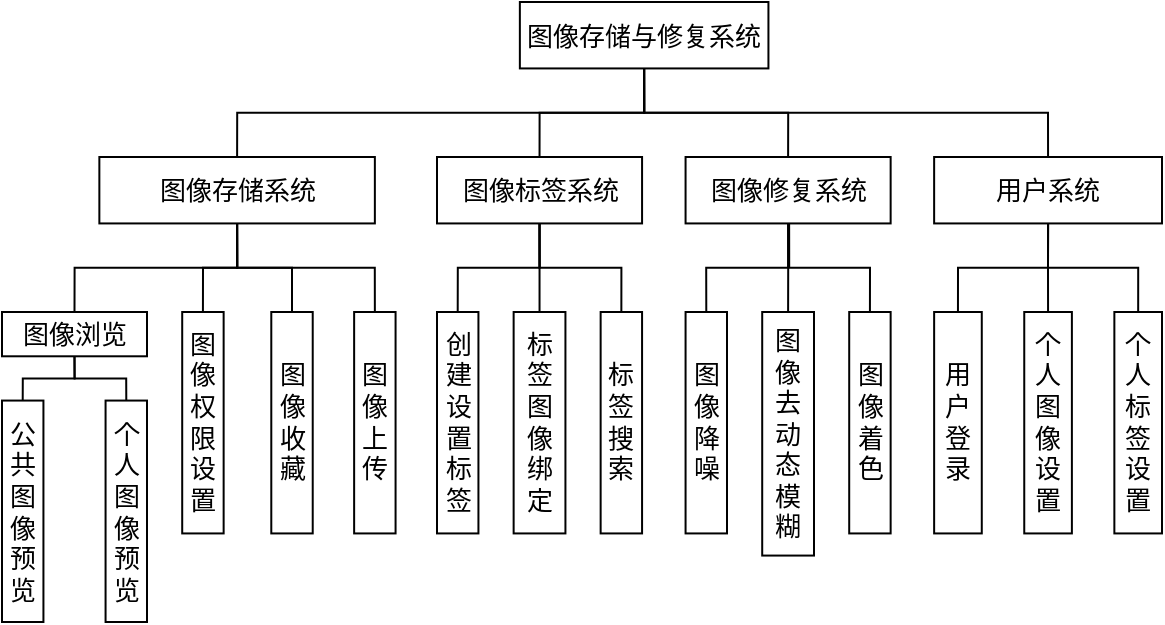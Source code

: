 <mxfile version="21.2.9" type="github">
  <diagram name="第 1 页" id="iMcofbvROrFCo-YO9Vs_">
    <mxGraphModel dx="819" dy="426" grid="1" gridSize="10" guides="1" tooltips="1" connect="1" arrows="1" fold="1" page="1" pageScale="1" pageWidth="583" pageHeight="827" math="0" shadow="0">
      <root>
        <mxCell id="0" />
        <mxCell id="1" parent="0" />
        <mxCell id="7Xu_Gq0dWQEim5B7DnOH-59" value="" style="group" vertex="1" connectable="0" parent="1">
          <mxGeometry width="580" height="310" as="geometry" />
        </mxCell>
        <mxCell id="7Xu_Gq0dWQEim5B7DnOH-5" value="图像存储与修复系统" style="rounded=0;whiteSpace=wrap;html=1;fontFamily=宋体;fontSize=13;" vertex="1" parent="7Xu_Gq0dWQEim5B7DnOH-59">
          <mxGeometry x="258.929" width="124.286" height="33.214" as="geometry" />
        </mxCell>
        <mxCell id="7Xu_Gq0dWQEim5B7DnOH-19" value="图像存储系统" style="rounded=0;whiteSpace=wrap;html=1;fontSize=13;fontFamily=宋体;" vertex="1" parent="7Xu_Gq0dWQEim5B7DnOH-59">
          <mxGeometry x="48.679" y="77.5" width="137.75" height="33.214" as="geometry" />
        </mxCell>
        <mxCell id="7Xu_Gq0dWQEim5B7DnOH-2" style="rounded=0;orthogonalLoop=1;jettySize=auto;html=1;exitX=0.5;exitY=1;exitDx=0;exitDy=0;entryX=0.5;entryY=0;entryDx=0;entryDy=0;edgeStyle=orthogonalEdgeStyle;endArrow=none;endFill=0;fontFamily=宋体;" edge="1" parent="7Xu_Gq0dWQEim5B7DnOH-59" source="7Xu_Gq0dWQEim5B7DnOH-5" target="7Xu_Gq0dWQEim5B7DnOH-19">
          <mxGeometry relative="1" as="geometry" />
        </mxCell>
        <mxCell id="7Xu_Gq0dWQEim5B7DnOH-55" style="edgeStyle=orthogonalEdgeStyle;shape=connector;rounded=0;orthogonalLoop=1;jettySize=auto;html=1;exitX=0.5;exitY=0;exitDx=0;exitDy=0;entryX=0.5;entryY=1;entryDx=0;entryDy=0;labelBackgroundColor=default;strokeColor=default;fontFamily=Helvetica;fontSize=11;fontColor=default;endArrow=none;endFill=0;" edge="1" parent="7Xu_Gq0dWQEim5B7DnOH-59" source="7Xu_Gq0dWQEim5B7DnOH-21" target="7Xu_Gq0dWQEim5B7DnOH-19">
          <mxGeometry relative="1" as="geometry" />
        </mxCell>
        <mxCell id="7Xu_Gq0dWQEim5B7DnOH-21" value="图像权限设置" style="rounded=0;whiteSpace=wrap;html=1;fontSize=13;fontFamily=宋体;" vertex="1" parent="7Xu_Gq0dWQEim5B7DnOH-59">
          <mxGeometry x="90.107" y="155.0" width="20.714" height="110.714" as="geometry" />
        </mxCell>
        <mxCell id="7Xu_Gq0dWQEim5B7DnOH-56" style="edgeStyle=orthogonalEdgeStyle;shape=connector;rounded=0;orthogonalLoop=1;jettySize=auto;html=1;exitX=0.5;exitY=0;exitDx=0;exitDy=0;entryX=0.5;entryY=1;entryDx=0;entryDy=0;labelBackgroundColor=default;strokeColor=default;fontFamily=Helvetica;fontSize=11;fontColor=default;endArrow=none;endFill=0;" edge="1" parent="7Xu_Gq0dWQEim5B7DnOH-59" source="7Xu_Gq0dWQEim5B7DnOH-23" target="7Xu_Gq0dWQEim5B7DnOH-19">
          <mxGeometry relative="1" as="geometry" />
        </mxCell>
        <mxCell id="7Xu_Gq0dWQEim5B7DnOH-23" value="图像收藏" style="rounded=0;whiteSpace=wrap;html=1;fontSize=13;fontFamily=宋体;" vertex="1" parent="7Xu_Gq0dWQEim5B7DnOH-59">
          <mxGeometry x="134.643" y="155.0" width="20.714" height="110.714" as="geometry" />
        </mxCell>
        <mxCell id="7Xu_Gq0dWQEim5B7DnOH-32" style="edgeStyle=orthogonalEdgeStyle;shape=connector;rounded=0;orthogonalLoop=1;jettySize=auto;html=1;exitX=0.5;exitY=0;exitDx=0;exitDy=0;entryX=0.5;entryY=1;entryDx=0;entryDy=0;labelBackgroundColor=default;strokeColor=default;fontFamily=Helvetica;fontSize=11;fontColor=default;endArrow=none;endFill=0;" edge="1" parent="7Xu_Gq0dWQEim5B7DnOH-59" source="7Xu_Gq0dWQEim5B7DnOH-8" target="7Xu_Gq0dWQEim5B7DnOH-19">
          <mxGeometry relative="1" as="geometry" />
        </mxCell>
        <mxCell id="7Xu_Gq0dWQEim5B7DnOH-8" value="图像浏览" style="rounded=0;whiteSpace=wrap;html=1;fontSize=13;fontFamily=宋体;" vertex="1" parent="7Xu_Gq0dWQEim5B7DnOH-59">
          <mxGeometry y="155.0" width="72.5" height="22.143" as="geometry" />
        </mxCell>
        <mxCell id="7Xu_Gq0dWQEim5B7DnOH-13" value="公共图像预览" style="rounded=0;whiteSpace=wrap;html=1;fontSize=13;fontFamily=宋体;" vertex="1" parent="7Xu_Gq0dWQEim5B7DnOH-59">
          <mxGeometry y="199.286" width="20.714" height="110.714" as="geometry" />
        </mxCell>
        <mxCell id="7Xu_Gq0dWQEim5B7DnOH-6" style="edgeStyle=orthogonalEdgeStyle;shape=connector;rounded=0;orthogonalLoop=1;jettySize=auto;html=1;exitX=0.5;exitY=1;exitDx=0;exitDy=0;entryX=0.5;entryY=0;entryDx=0;entryDy=0;labelBackgroundColor=default;strokeColor=default;fontFamily=宋体;fontSize=11;fontColor=default;endArrow=none;endFill=0;" edge="1" parent="7Xu_Gq0dWQEim5B7DnOH-59" source="7Xu_Gq0dWQEim5B7DnOH-8" target="7Xu_Gq0dWQEim5B7DnOH-13">
          <mxGeometry relative="1" as="geometry">
            <Array as="points">
              <mxPoint x="36.25" y="188.214" />
              <mxPoint x="10.357" y="188.214" />
            </Array>
          </mxGeometry>
        </mxCell>
        <mxCell id="7Xu_Gq0dWQEim5B7DnOH-14" value="个人图像预览" style="rounded=0;whiteSpace=wrap;html=1;fontSize=13;fontFamily=宋体;" vertex="1" parent="7Xu_Gq0dWQEim5B7DnOH-59">
          <mxGeometry x="51.786" y="199.286" width="20.714" height="110.714" as="geometry" />
        </mxCell>
        <mxCell id="7Xu_Gq0dWQEim5B7DnOH-7" style="edgeStyle=orthogonalEdgeStyle;shape=connector;rounded=0;orthogonalLoop=1;jettySize=auto;html=1;exitX=0.5;exitY=1;exitDx=0;exitDy=0;entryX=0.5;entryY=0;entryDx=0;entryDy=0;labelBackgroundColor=default;strokeColor=default;fontFamily=宋体;fontSize=11;fontColor=default;endArrow=none;endFill=0;" edge="1" parent="7Xu_Gq0dWQEim5B7DnOH-59" source="7Xu_Gq0dWQEim5B7DnOH-8" target="7Xu_Gq0dWQEim5B7DnOH-14">
          <mxGeometry relative="1" as="geometry">
            <Array as="points">
              <mxPoint x="36.25" y="188.214" />
              <mxPoint x="62.143" y="188.214" />
            </Array>
          </mxGeometry>
        </mxCell>
        <mxCell id="7Xu_Gq0dWQEim5B7DnOH-35" value="" style="group" vertex="1" connectable="0" parent="7Xu_Gq0dWQEim5B7DnOH-59">
          <mxGeometry x="466.071" y="77.5" width="113.929" height="188.214" as="geometry" />
        </mxCell>
        <mxCell id="7Xu_Gq0dWQEim5B7DnOH-9" value="用户系统" style="rounded=0;whiteSpace=wrap;html=1;fontSize=13;fontFamily=宋体;" vertex="1" parent="7Xu_Gq0dWQEim5B7DnOH-35">
          <mxGeometry width="113.929" height="33.214" as="geometry" />
        </mxCell>
        <mxCell id="7Xu_Gq0dWQEim5B7DnOH-24" style="edgeStyle=orthogonalEdgeStyle;shape=connector;rounded=0;orthogonalLoop=1;jettySize=auto;html=1;exitX=0.5;exitY=0;exitDx=0;exitDy=0;entryX=0.5;entryY=1;entryDx=0;entryDy=0;labelBackgroundColor=default;strokeColor=default;fontFamily=宋体;fontSize=11;fontColor=default;endArrow=none;endFill=0;" edge="1" parent="7Xu_Gq0dWQEim5B7DnOH-35" source="7Xu_Gq0dWQEim5B7DnOH-25" target="7Xu_Gq0dWQEim5B7DnOH-9">
          <mxGeometry relative="1" as="geometry" />
        </mxCell>
        <mxCell id="7Xu_Gq0dWQEim5B7DnOH-25" value="用户登录" style="rounded=0;whiteSpace=wrap;html=1;fontSize=13;fontFamily=宋体;" vertex="1" parent="7Xu_Gq0dWQEim5B7DnOH-35">
          <mxGeometry y="77.5" width="23.821" height="110.714" as="geometry" />
        </mxCell>
        <mxCell id="7Xu_Gq0dWQEim5B7DnOH-26" style="edgeStyle=orthogonalEdgeStyle;shape=connector;rounded=0;orthogonalLoop=1;jettySize=auto;html=1;exitX=0.5;exitY=0;exitDx=0;exitDy=0;entryX=0.5;entryY=1;entryDx=0;entryDy=0;labelBackgroundColor=default;strokeColor=default;fontFamily=宋体;fontSize=11;fontColor=default;endArrow=none;endFill=0;" edge="1" parent="7Xu_Gq0dWQEim5B7DnOH-35" source="7Xu_Gq0dWQEim5B7DnOH-27" target="7Xu_Gq0dWQEim5B7DnOH-9">
          <mxGeometry relative="1" as="geometry" />
        </mxCell>
        <mxCell id="7Xu_Gq0dWQEim5B7DnOH-27" value="个人标签设置" style="rounded=0;whiteSpace=wrap;html=1;fontSize=13;fontFamily=宋体;" vertex="1" parent="7Xu_Gq0dWQEim5B7DnOH-35">
          <mxGeometry x="90.107" y="77.5" width="23.821" height="110.714" as="geometry" />
        </mxCell>
        <mxCell id="7Xu_Gq0dWQEim5B7DnOH-34" style="edgeStyle=orthogonalEdgeStyle;shape=connector;rounded=0;orthogonalLoop=1;jettySize=auto;html=1;exitX=0.5;exitY=0;exitDx=0;exitDy=0;labelBackgroundColor=default;strokeColor=default;fontFamily=Helvetica;fontSize=11;fontColor=default;endArrow=none;endFill=0;" edge="1" parent="7Xu_Gq0dWQEim5B7DnOH-35" source="7Xu_Gq0dWQEim5B7DnOH-33">
          <mxGeometry relative="1" as="geometry">
            <mxPoint x="56.964" y="33.214" as="targetPoint" />
          </mxGeometry>
        </mxCell>
        <mxCell id="7Xu_Gq0dWQEim5B7DnOH-33" value="个人图像设置" style="rounded=0;whiteSpace=wrap;html=1;fontSize=13;fontFamily=宋体;" vertex="1" parent="7Xu_Gq0dWQEim5B7DnOH-35">
          <mxGeometry x="45.054" y="77.5" width="23.821" height="110.714" as="geometry" />
        </mxCell>
        <mxCell id="7Xu_Gq0dWQEim5B7DnOH-3" style="edgeStyle=orthogonalEdgeStyle;rounded=0;orthogonalLoop=1;jettySize=auto;html=1;exitX=0.5;exitY=1;exitDx=0;exitDy=0;entryX=0.5;entryY=0;entryDx=0;entryDy=0;endArrow=none;endFill=0;fontFamily=宋体;" edge="1" parent="7Xu_Gq0dWQEim5B7DnOH-59" source="7Xu_Gq0dWQEim5B7DnOH-5" target="7Xu_Gq0dWQEim5B7DnOH-9">
          <mxGeometry relative="1" as="geometry" />
        </mxCell>
        <mxCell id="7Xu_Gq0dWQEim5B7DnOH-42" style="edgeStyle=orthogonalEdgeStyle;shape=connector;rounded=0;orthogonalLoop=1;jettySize=auto;html=1;exitX=0.5;exitY=0;exitDx=0;exitDy=0;entryX=0.5;entryY=1;entryDx=0;entryDy=0;labelBackgroundColor=default;strokeColor=default;fontFamily=Helvetica;fontSize=11;fontColor=default;endArrow=none;endFill=0;" edge="1" parent="7Xu_Gq0dWQEim5B7DnOH-59" source="7Xu_Gq0dWQEim5B7DnOH-36" target="7Xu_Gq0dWQEim5B7DnOH-5">
          <mxGeometry relative="1" as="geometry" />
        </mxCell>
        <mxCell id="7Xu_Gq0dWQEim5B7DnOH-45" style="edgeStyle=orthogonalEdgeStyle;shape=connector;rounded=0;orthogonalLoop=1;jettySize=auto;html=1;exitX=0.5;exitY=0;exitDx=0;exitDy=0;entryX=0.5;entryY=1;entryDx=0;entryDy=0;labelBackgroundColor=default;strokeColor=default;fontFamily=Helvetica;fontSize=11;fontColor=default;endArrow=none;endFill=0;" edge="1" parent="7Xu_Gq0dWQEim5B7DnOH-59" source="7Xu_Gq0dWQEim5B7DnOH-43" target="7Xu_Gq0dWQEim5B7DnOH-19">
          <mxGeometry relative="1" as="geometry" />
        </mxCell>
        <mxCell id="7Xu_Gq0dWQEim5B7DnOH-43" value="图像上传" style="rounded=0;whiteSpace=wrap;html=1;fontSize=13;fontFamily=宋体;" vertex="1" parent="7Xu_Gq0dWQEim5B7DnOH-59">
          <mxGeometry x="176.071" y="155.0" width="20.714" height="110.714" as="geometry" />
        </mxCell>
        <mxCell id="7Xu_Gq0dWQEim5B7DnOH-57" style="edgeStyle=orthogonalEdgeStyle;shape=connector;rounded=0;orthogonalLoop=1;jettySize=auto;html=1;exitX=0.5;exitY=0;exitDx=0;exitDy=0;entryX=0.5;entryY=1;entryDx=0;entryDy=0;labelBackgroundColor=default;strokeColor=default;fontFamily=Helvetica;fontSize=11;fontColor=default;endArrow=none;endFill=0;" edge="1" parent="7Xu_Gq0dWQEim5B7DnOH-59" source="7Xu_Gq0dWQEim5B7DnOH-47" target="7Xu_Gq0dWQEim5B7DnOH-5">
          <mxGeometry relative="1" as="geometry" />
        </mxCell>
        <mxCell id="7Xu_Gq0dWQEim5B7DnOH-47" value="图像修复系统" style="rounded=0;whiteSpace=wrap;html=1;fontSize=13;fontFamily=宋体;" vertex="1" parent="7Xu_Gq0dWQEim5B7DnOH-59">
          <mxGeometry x="341.786" y="77.5" width="102.536" height="33.214" as="geometry" />
        </mxCell>
        <mxCell id="7Xu_Gq0dWQEim5B7DnOH-51" style="edgeStyle=orthogonalEdgeStyle;shape=connector;rounded=0;orthogonalLoop=1;jettySize=auto;html=1;exitX=0.5;exitY=0;exitDx=0;exitDy=0;entryX=0.5;entryY=1;entryDx=0;entryDy=0;labelBackgroundColor=default;strokeColor=default;fontFamily=Helvetica;fontSize=11;fontColor=default;endArrow=none;endFill=0;" edge="1" parent="7Xu_Gq0dWQEim5B7DnOH-59" source="7Xu_Gq0dWQEim5B7DnOH-48" target="7Xu_Gq0dWQEim5B7DnOH-47">
          <mxGeometry relative="1" as="geometry" />
        </mxCell>
        <mxCell id="7Xu_Gq0dWQEim5B7DnOH-48" value="图像降噪" style="rounded=0;whiteSpace=wrap;html=1;fontSize=13;fontFamily=宋体;" vertex="1" parent="7Xu_Gq0dWQEim5B7DnOH-59">
          <mxGeometry x="341.786" y="155.0" width="20.714" height="110.714" as="geometry" />
        </mxCell>
        <mxCell id="7Xu_Gq0dWQEim5B7DnOH-52" style="edgeStyle=orthogonalEdgeStyle;shape=connector;rounded=0;orthogonalLoop=1;jettySize=auto;html=1;exitX=0.5;exitY=0;exitDx=0;exitDy=0;labelBackgroundColor=default;strokeColor=default;fontFamily=Helvetica;fontSize=11;fontColor=default;endArrow=none;endFill=0;" edge="1" parent="7Xu_Gq0dWQEim5B7DnOH-59" source="7Xu_Gq0dWQEim5B7DnOH-49">
          <mxGeometry relative="1" as="geometry">
            <mxPoint x="393.093" y="110.714" as="targetPoint" />
          </mxGeometry>
        </mxCell>
        <mxCell id="7Xu_Gq0dWQEim5B7DnOH-49" value="图像去动态模糊" style="rounded=0;whiteSpace=wrap;html=1;fontSize=13;fontFamily=宋体;" vertex="1" parent="7Xu_Gq0dWQEim5B7DnOH-59">
          <mxGeometry x="380.107" y="155.0" width="25.893" height="121.786" as="geometry" />
        </mxCell>
        <mxCell id="7Xu_Gq0dWQEim5B7DnOH-53" style="edgeStyle=orthogonalEdgeStyle;shape=connector;rounded=0;orthogonalLoop=1;jettySize=auto;html=1;exitX=0.5;exitY=0;exitDx=0;exitDy=0;labelBackgroundColor=default;strokeColor=default;fontFamily=Helvetica;fontSize=11;fontColor=default;endArrow=none;endFill=0;" edge="1" parent="7Xu_Gq0dWQEim5B7DnOH-59" source="7Xu_Gq0dWQEim5B7DnOH-50">
          <mxGeometry relative="1" as="geometry">
            <mxPoint x="393.571" y="110.714" as="targetPoint" />
            <Array as="points">
              <mxPoint x="433.964" y="132.857" />
              <mxPoint x="393.571" y="132.857" />
            </Array>
          </mxGeometry>
        </mxCell>
        <mxCell id="7Xu_Gq0dWQEim5B7DnOH-50" value="图像着色" style="rounded=0;whiteSpace=wrap;html=1;fontSize=13;fontFamily=宋体;" vertex="1" parent="7Xu_Gq0dWQEim5B7DnOH-59">
          <mxGeometry x="423.607" y="155.0" width="20.714" height="110.714" as="geometry" />
        </mxCell>
        <mxCell id="7Xu_Gq0dWQEim5B7DnOH-58" value="" style="group" vertex="1" connectable="0" parent="7Xu_Gq0dWQEim5B7DnOH-59">
          <mxGeometry x="217.5" y="77.5" width="102.536" height="188.214" as="geometry" />
        </mxCell>
        <mxCell id="7Xu_Gq0dWQEim5B7DnOH-36" value="图像标签系统" style="rounded=0;whiteSpace=wrap;html=1;fontSize=13;fontFamily=宋体;" vertex="1" parent="7Xu_Gq0dWQEim5B7DnOH-58">
          <mxGeometry width="102.536" height="33.214" as="geometry" />
        </mxCell>
        <mxCell id="7Xu_Gq0dWQEim5B7DnOH-40" style="edgeStyle=orthogonalEdgeStyle;shape=connector;rounded=0;orthogonalLoop=1;jettySize=auto;html=1;exitX=0.5;exitY=0;exitDx=0;exitDy=0;entryX=0.5;entryY=1;entryDx=0;entryDy=0;labelBackgroundColor=default;strokeColor=default;fontFamily=Helvetica;fontSize=11;fontColor=default;endArrow=none;endFill=0;" edge="1" parent="7Xu_Gq0dWQEim5B7DnOH-58" source="7Xu_Gq0dWQEim5B7DnOH-37" target="7Xu_Gq0dWQEim5B7DnOH-36">
          <mxGeometry relative="1" as="geometry" />
        </mxCell>
        <mxCell id="7Xu_Gq0dWQEim5B7DnOH-37" value="创建设置标签" style="rounded=0;whiteSpace=wrap;html=1;fontSize=13;fontFamily=宋体;" vertex="1" parent="7Xu_Gq0dWQEim5B7DnOH-58">
          <mxGeometry y="77.5" width="20.714" height="110.714" as="geometry" />
        </mxCell>
        <mxCell id="7Xu_Gq0dWQEim5B7DnOH-41" style="edgeStyle=orthogonalEdgeStyle;shape=connector;rounded=0;orthogonalLoop=1;jettySize=auto;html=1;exitX=0.5;exitY=0;exitDx=0;exitDy=0;entryX=0.5;entryY=1;entryDx=0;entryDy=0;labelBackgroundColor=default;strokeColor=default;fontFamily=Helvetica;fontSize=11;fontColor=default;endArrow=none;endFill=0;" edge="1" parent="7Xu_Gq0dWQEim5B7DnOH-58" source="7Xu_Gq0dWQEim5B7DnOH-38" target="7Xu_Gq0dWQEim5B7DnOH-36">
          <mxGeometry relative="1" as="geometry" />
        </mxCell>
        <mxCell id="7Xu_Gq0dWQEim5B7DnOH-38" value="标签图像绑定" style="rounded=0;whiteSpace=wrap;html=1;fontSize=13;fontFamily=宋体;" vertex="1" parent="7Xu_Gq0dWQEim5B7DnOH-58">
          <mxGeometry x="38.321" y="77.5" width="25.893" height="110.714" as="geometry" />
        </mxCell>
        <mxCell id="7Xu_Gq0dWQEim5B7DnOH-46" style="edgeStyle=orthogonalEdgeStyle;shape=connector;rounded=0;orthogonalLoop=1;jettySize=auto;html=1;exitX=0.5;exitY=0;exitDx=0;exitDy=0;entryX=0.5;entryY=1;entryDx=0;entryDy=0;labelBackgroundColor=default;strokeColor=default;fontFamily=Helvetica;fontSize=11;fontColor=default;endArrow=none;endFill=0;" edge="1" parent="7Xu_Gq0dWQEim5B7DnOH-58" source="7Xu_Gq0dWQEim5B7DnOH-39" target="7Xu_Gq0dWQEim5B7DnOH-36">
          <mxGeometry relative="1" as="geometry" />
        </mxCell>
        <mxCell id="7Xu_Gq0dWQEim5B7DnOH-39" value="标签搜索" style="rounded=0;whiteSpace=wrap;html=1;fontSize=13;fontFamily=宋体;" vertex="1" parent="7Xu_Gq0dWQEim5B7DnOH-58">
          <mxGeometry x="81.821" y="77.5" width="20.714" height="110.714" as="geometry" />
        </mxCell>
      </root>
    </mxGraphModel>
  </diagram>
</mxfile>
